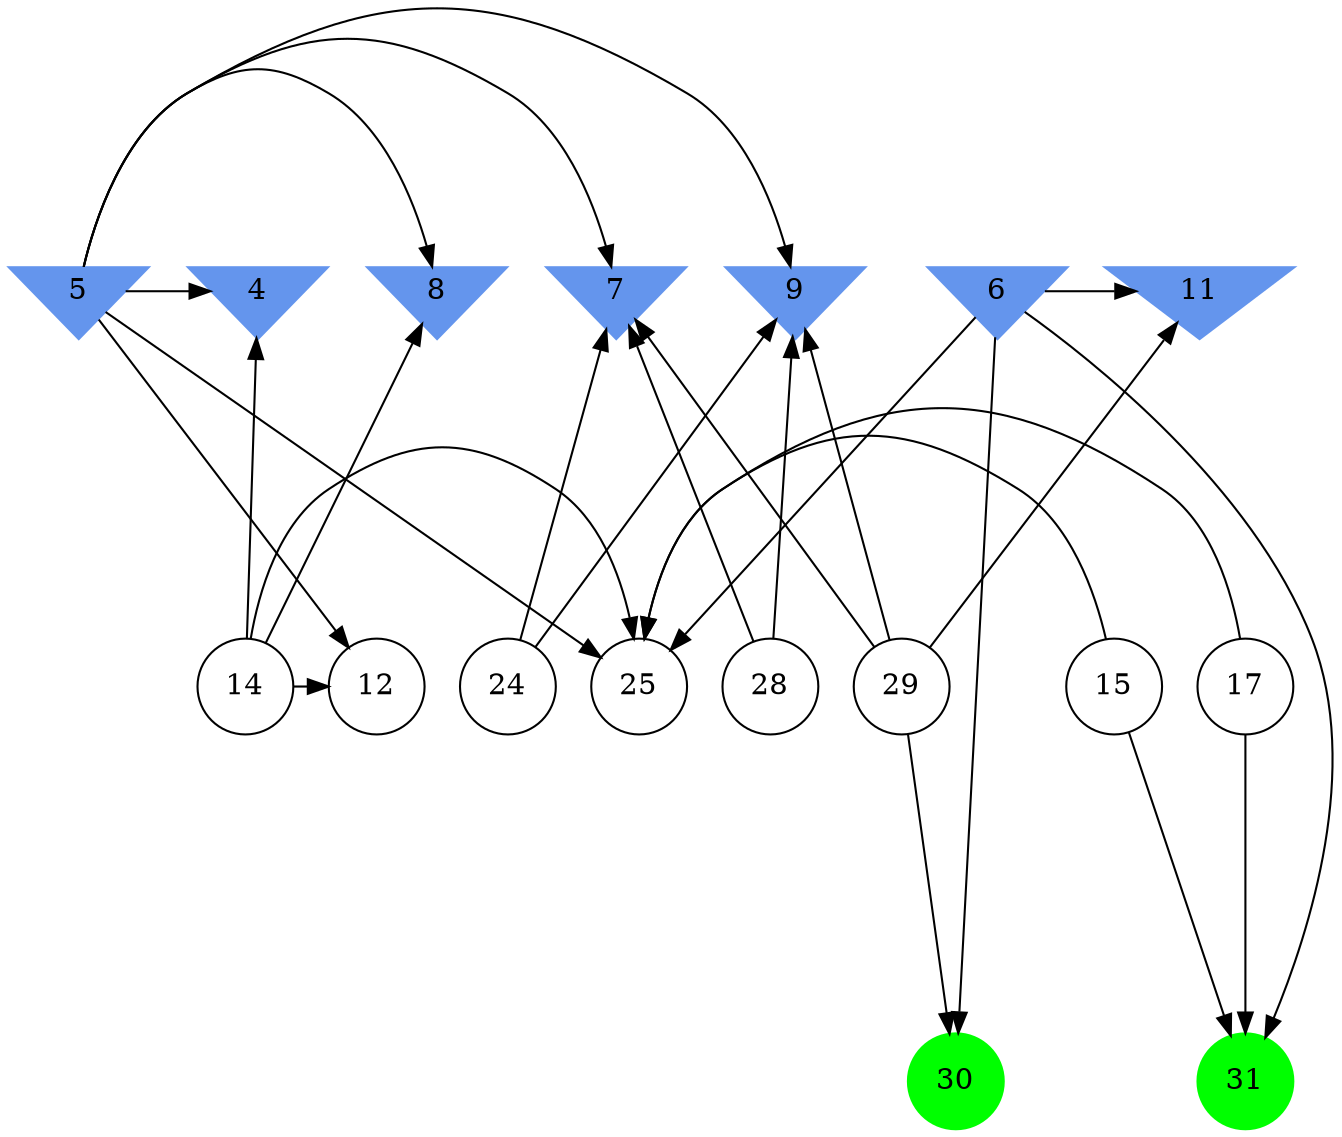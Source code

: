 digraph brain {
	ranksep=2.0;
	4 [shape=invtriangle,style=filled,color=cornflowerblue];
	5 [shape=invtriangle,style=filled,color=cornflowerblue];
	6 [shape=invtriangle,style=filled,color=cornflowerblue];
	7 [shape=invtriangle,style=filled,color=cornflowerblue];
	8 [shape=invtriangle,style=filled,color=cornflowerblue];
	9 [shape=invtriangle,style=filled,color=cornflowerblue];
	11 [shape=invtriangle,style=filled,color=cornflowerblue];
	12 [shape=circle,color=black];
	14 [shape=circle,color=black];
	15 [shape=circle,color=black];
	17 [shape=circle,color=black];
	24 [shape=circle,color=black];
	25 [shape=circle,color=black];
	28 [shape=circle,color=black];
	29 [shape=circle,color=black];
	30 [shape=circle,style=filled,color=green];
	31 [shape=circle,style=filled,color=green];
	5	->	7;
	5	->	9;
	28	->	7;
	28	->	9;
	29	->	7;
	29	->	9;
	24	->	7;
	24	->	9;
	6	->	11;
	6	->	30;
	29	->	11;
	29	->	30;
	5	->	4;
	5	->	8;
	5	->	12;
	5	->	25;
	14	->	4;
	14	->	8;
	14	->	12;
	14	->	25;
	6	->	31;
	6	->	25;
	17	->	31;
	17	->	25;
	15	->	31;
	15	->	25;
	{ rank=same; 4; 5; 6; 7; 8; 9; 11; }
	{ rank=same; 12; 14; 15; 17; 24; 25; 28; 29; }
	{ rank=same; 30; 31; }
}
